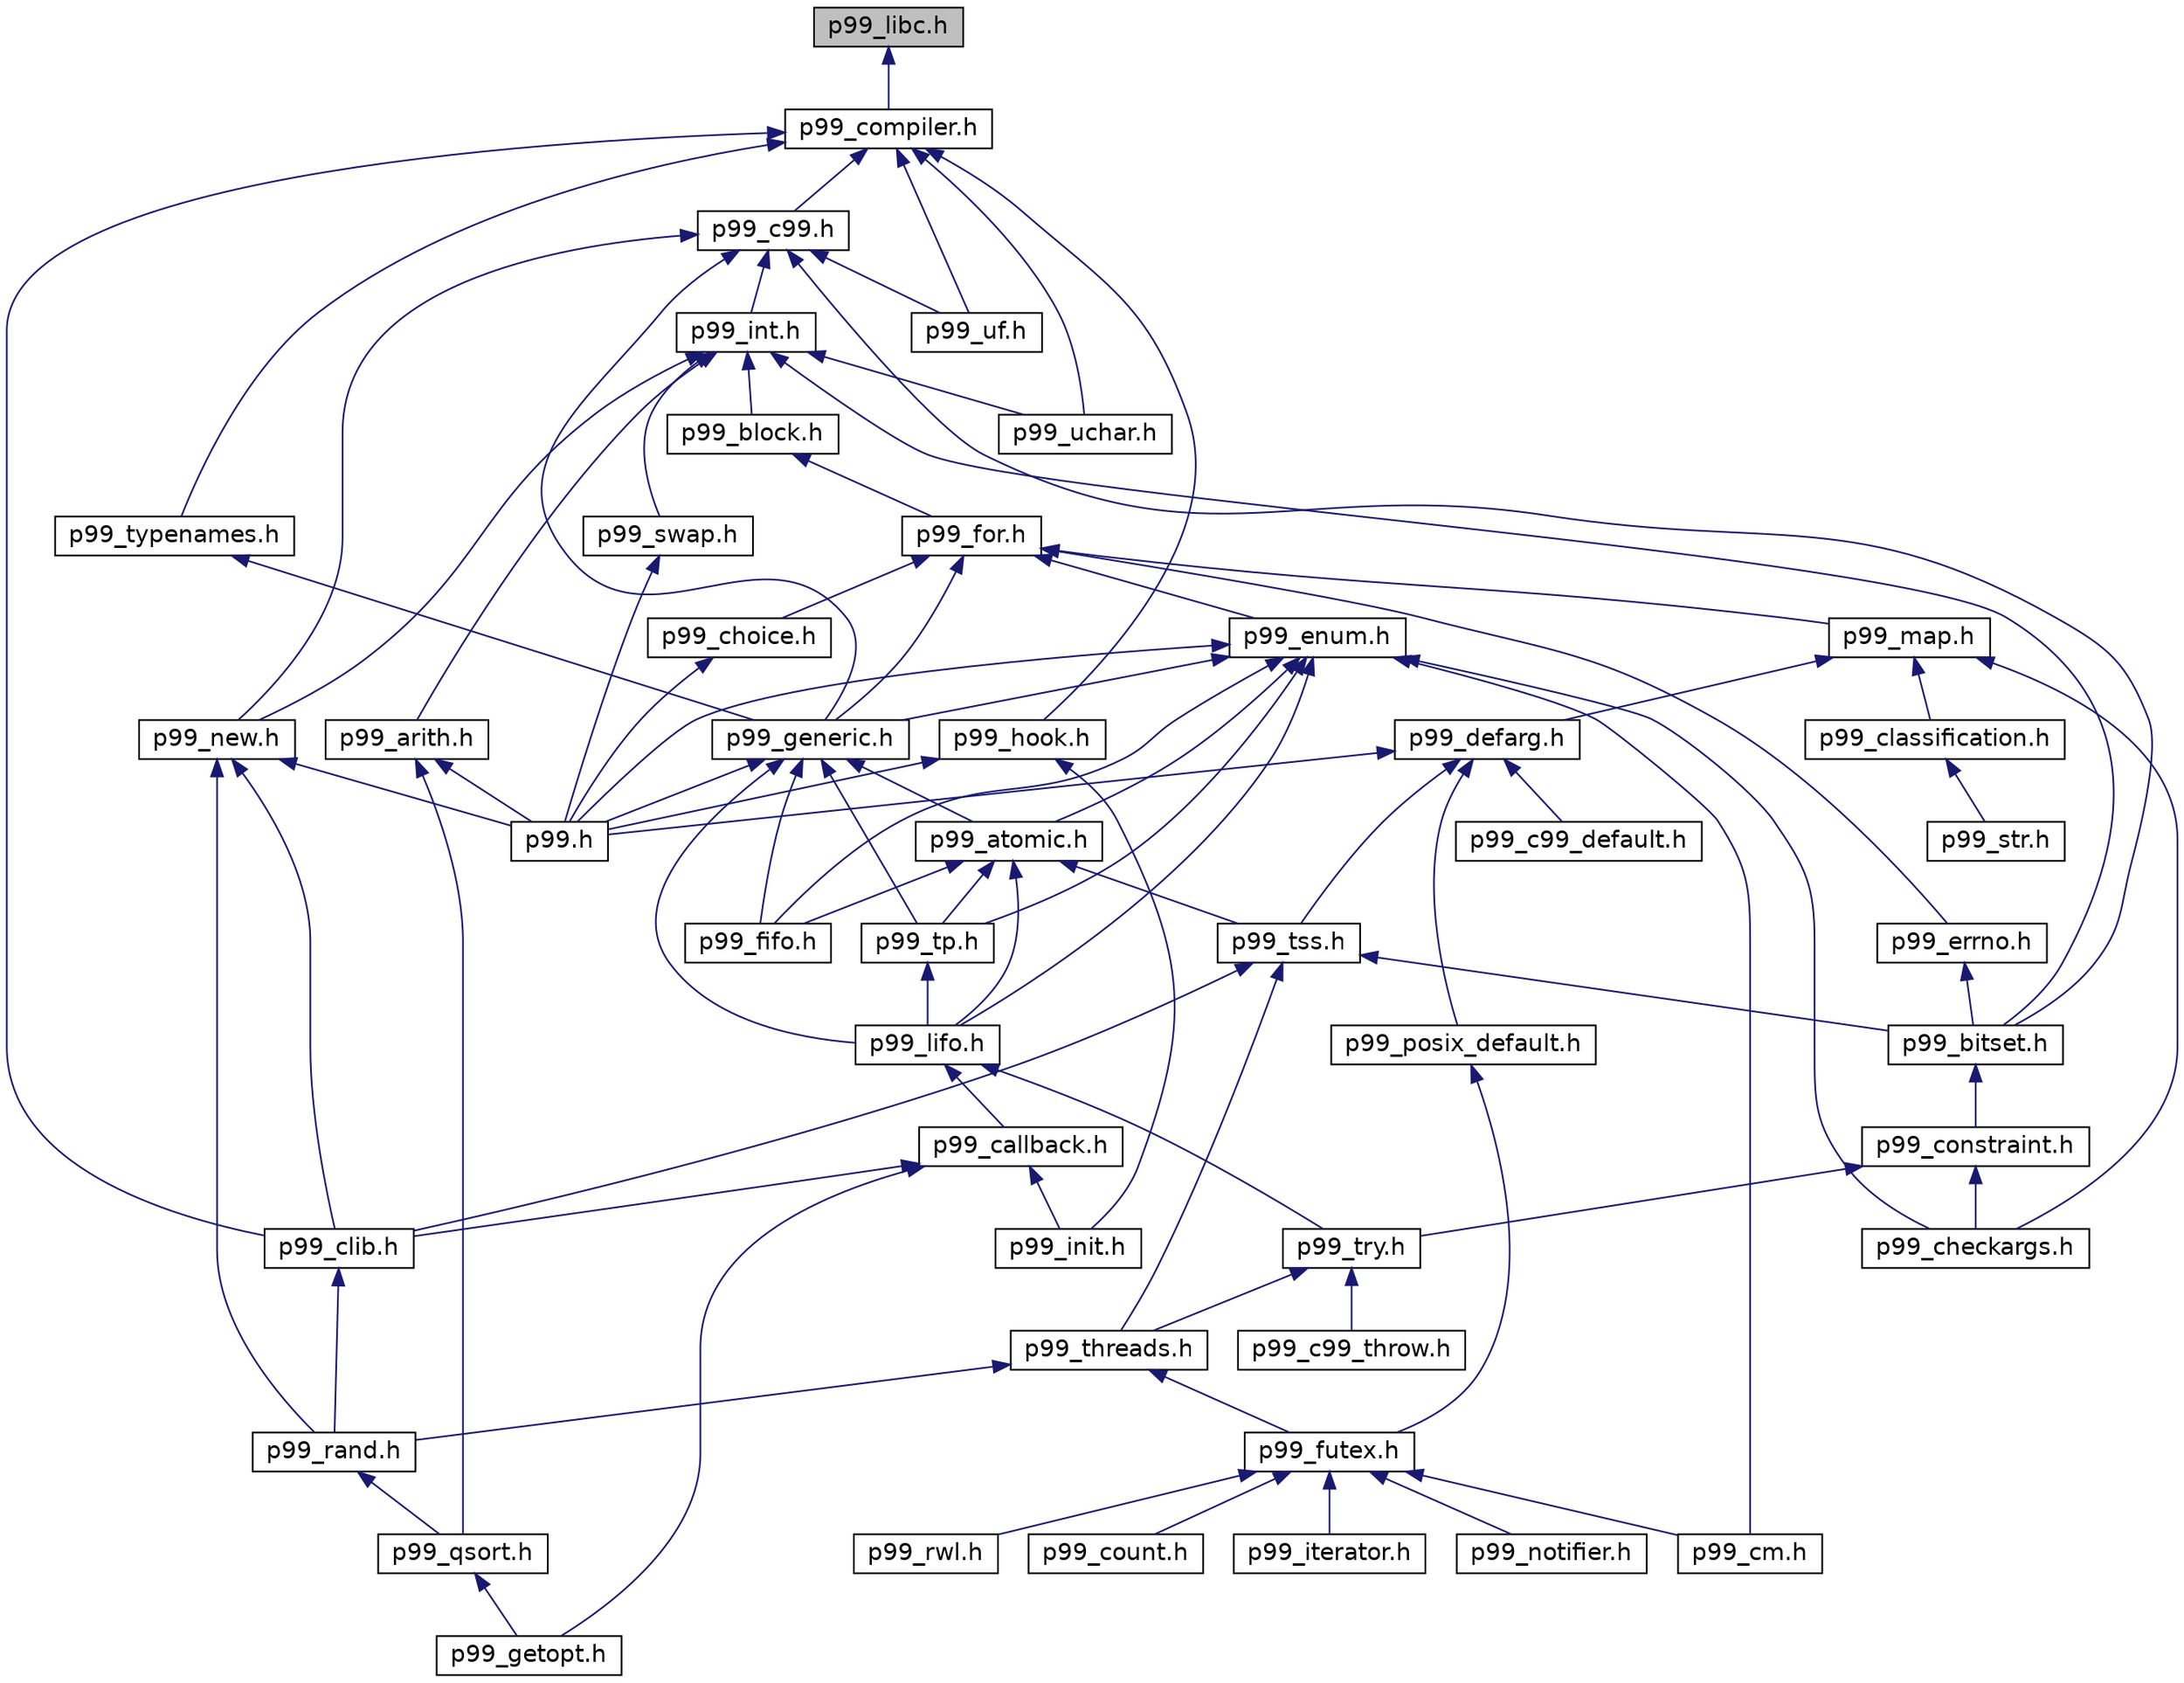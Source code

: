 digraph "p99_libc.h"
{
 // LATEX_PDF_SIZE
  edge [fontname="Helvetica",fontsize="14",labelfontname="Helvetica",labelfontsize="14"];
  node [fontname="Helvetica",fontsize="14",shape=record];
  Node1 [label="p99_libc.h",height=0.2,width=0.4,color="black", fillcolor="grey75", style="filled", fontcolor="black",tooltip="Group C library dependencies together in one file."];
  Node1 -> Node2 [dir="back",color="midnightblue",fontsize="14",style="solid",fontname="Helvetica"];
  Node2 [label="p99_compiler.h",height=0.2,width=0.4,color="black", fillcolor="white", style="filled",URL="$p99__compiler_8h.html",tooltip="Group compiler dependencies together in one file."];
  Node2 -> Node3 [dir="back",color="midnightblue",fontsize="14",style="solid",fontname="Helvetica"];
  Node3 [label="p99_c99.h",height=0.2,width=0.4,color="black", fillcolor="white", style="filled",URL="$p99__c99_8h.html",tooltip="C99 specific include files that are required by the standard."];
  Node3 -> Node4 [dir="back",color="midnightblue",fontsize="14",style="solid",fontname="Helvetica"];
  Node4 [label="p99_int.h",height=0.2,width=0.4,color="black", fillcolor="white", style="filled",URL="$p99__int_8h.html",tooltip="Macros handling integer types and initialization."];
  Node4 -> Node5 [dir="back",color="midnightblue",fontsize="14",style="solid",fontname="Helvetica"];
  Node5 [label="p99_block.h",height=0.2,width=0.4,color="black", fillcolor="white", style="filled",URL="$p99__block_8h.html",tooltip="Macros that implement controlling blocks."];
  Node5 -> Node6 [dir="back",color="midnightblue",fontsize="14",style="solid",fontname="Helvetica"];
  Node6 [label="p99_for.h",height=0.2,width=0.4,color="black", fillcolor="white", style="filled",URL="$p99__for_8h.html",tooltip="A preprocessor for loop implementation and some derived list handling macros."];
  Node6 -> Node7 [dir="back",color="midnightblue",fontsize="14",style="solid",fontname="Helvetica"];
  Node7 [label="p99_choice.h",height=0.2,width=0.4,color="black", fillcolor="white", style="filled",URL="$p99__choice_8h.html",tooltip="Choice macros that implement ‘static inline’ table lookup."];
  Node7 -> Node8 [dir="back",color="midnightblue",fontsize="14",style="solid",fontname="Helvetica"];
  Node8 [label="p99.h",height=0.2,width=0.4,color="black", fillcolor="white", style="filled",URL="$p99_8h.html",tooltip="Use this to include all of P99."];
  Node6 -> Node9 [dir="back",color="midnightblue",fontsize="14",style="solid",fontname="Helvetica"];
  Node9 [label="p99_map.h",height=0.2,width=0.4,color="black", fillcolor="white", style="filled",URL="$p99__map_8h.html",tooltip="macros to produce lists of statements or declarations."];
  Node9 -> Node10 [dir="back",color="midnightblue",fontsize="14",style="solid",fontname="Helvetica"];
  Node10 [label="p99_defarg.h",height=0.2,width=0.4,color="black", fillcolor="white", style="filled",URL="$p99__defarg_8h.html",tooltip="Macros for default arguments to functions."];
  Node10 -> Node8 [dir="back",color="midnightblue",fontsize="14",style="solid",fontname="Helvetica"];
  Node10 -> Node11 [dir="back",color="midnightblue",fontsize="14",style="solid",fontname="Helvetica"];
  Node11 [label="p99_tss.h",height=0.2,width=0.4,color="black", fillcolor="white", style="filled",URL="$p99__tss_8h.html",tooltip=" "];
  Node11 -> Node12 [dir="back",color="midnightblue",fontsize="14",style="solid",fontname="Helvetica"];
  Node12 [label="p99_bitset.h",height=0.2,width=0.4,color="black", fillcolor="white", style="filled",URL="$p99__bitset_8h.html",tooltip=" "];
  Node12 -> Node13 [dir="back",color="midnightblue",fontsize="14",style="solid",fontname="Helvetica"];
  Node13 [label="p99_constraint.h",height=0.2,width=0.4,color="black", fillcolor="white", style="filled",URL="$p99__constraint_8h.html",tooltip=" "];
  Node13 -> Node14 [dir="back",color="midnightblue",fontsize="14",style="solid",fontname="Helvetica"];
  Node14 [label="p99_try.h",height=0.2,width=0.4,color="black", fillcolor="white", style="filled",URL="$p99__try_8h.html",tooltip=" "];
  Node14 -> Node15 [dir="back",color="midnightblue",fontsize="14",style="solid",fontname="Helvetica"];
  Node15 [label="p99_c99_throw.h",height=0.2,width=0.4,color="black", fillcolor="white", style="filled",URL="$p99__c99__throw_8h.html",tooltip=" "];
  Node14 -> Node16 [dir="back",color="midnightblue",fontsize="14",style="solid",fontname="Helvetica"];
  Node16 [label="p99_threads.h",height=0.2,width=0.4,color="black", fillcolor="white", style="filled",URL="$p99__threads_8h.html",tooltip=" "];
  Node16 -> Node17 [dir="back",color="midnightblue",fontsize="14",style="solid",fontname="Helvetica"];
  Node17 [label="p99_futex.h",height=0.2,width=0.4,color="black", fillcolor="white", style="filled",URL="$p99__futex_8h.html",tooltip=" "];
  Node17 -> Node18 [dir="back",color="midnightblue",fontsize="14",style="solid",fontname="Helvetica"];
  Node18 [label="p99_cm.h",height=0.2,width=0.4,color="black", fillcolor="white", style="filled",URL="$p99__cm_8h.html",tooltip=" "];
  Node17 -> Node19 [dir="back",color="midnightblue",fontsize="14",style="solid",fontname="Helvetica"];
  Node19 [label="p99_count.h",height=0.2,width=0.4,color="black", fillcolor="white", style="filled",URL="$p99__count_8h.html",tooltip=" "];
  Node17 -> Node20 [dir="back",color="midnightblue",fontsize="14",style="solid",fontname="Helvetica"];
  Node20 [label="p99_iterator.h",height=0.2,width=0.4,color="black", fillcolor="white", style="filled",URL="$p99__iterator_8h.html",tooltip=" "];
  Node17 -> Node21 [dir="back",color="midnightblue",fontsize="14",style="solid",fontname="Helvetica"];
  Node21 [label="p99_notifier.h",height=0.2,width=0.4,color="black", fillcolor="white", style="filled",URL="$p99__notifier_8h.html",tooltip=" "];
  Node17 -> Node22 [dir="back",color="midnightblue",fontsize="14",style="solid",fontname="Helvetica"];
  Node22 [label="p99_rwl.h",height=0.2,width=0.4,color="black", fillcolor="white", style="filled",URL="$p99__rwl_8h.html",tooltip=" "];
  Node16 -> Node23 [dir="back",color="midnightblue",fontsize="14",style="solid",fontname="Helvetica"];
  Node23 [label="p99_rand.h",height=0.2,width=0.4,color="black", fillcolor="white", style="filled",URL="$p99__rand_8h.html",tooltip="An implementation of George Marsaglia's xorshift PRG with a period of about 2^160."];
  Node23 -> Node24 [dir="back",color="midnightblue",fontsize="14",style="solid",fontname="Helvetica"];
  Node24 [label="p99_qsort.h",height=0.2,width=0.4,color="black", fillcolor="white", style="filled",URL="$p99__qsort_8h.html",tooltip="An implementation of a sorting routine."];
  Node24 -> Node25 [dir="back",color="midnightblue",fontsize="14",style="solid",fontname="Helvetica"];
  Node25 [label="p99_getopt.h",height=0.2,width=0.4,color="black", fillcolor="white", style="filled",URL="$p99__getopt_8h.html",tooltip="Providing macros that handle variadic macro argument lists."];
  Node13 -> Node26 [dir="back",color="midnightblue",fontsize="14",style="solid",fontname="Helvetica"];
  Node26 [label="p99_checkargs.h",height=0.2,width=0.4,color="black", fillcolor="white", style="filled",URL="$p99__checkargs_8h.html",tooltip="Macros to check arguments to functions, in particular of variably modified types."];
  Node11 -> Node27 [dir="back",color="midnightblue",fontsize="14",style="solid",fontname="Helvetica"];
  Node27 [label="p99_clib.h",height=0.2,width=0.4,color="black", fillcolor="white", style="filled",URL="$p99__clib_8h.html",tooltip=" "];
  Node27 -> Node23 [dir="back",color="midnightblue",fontsize="14",style="solid",fontname="Helvetica"];
  Node11 -> Node16 [dir="back",color="midnightblue",fontsize="14",style="solid",fontname="Helvetica"];
  Node10 -> Node28 [dir="back",color="midnightblue",fontsize="14",style="solid",fontname="Helvetica"];
  Node28 [label="p99_c99_default.h",height=0.2,width=0.4,color="black", fillcolor="white", style="filled",URL="$p99__c99__default_8h.html",tooltip=" "];
  Node10 -> Node29 [dir="back",color="midnightblue",fontsize="14",style="solid",fontname="Helvetica"];
  Node29 [label="p99_posix_default.h",height=0.2,width=0.4,color="black", fillcolor="white", style="filled",URL="$p99__posix__default_8h.html",tooltip=" "];
  Node29 -> Node17 [dir="back",color="midnightblue",fontsize="14",style="solid",fontname="Helvetica"];
  Node9 -> Node26 [dir="back",color="midnightblue",fontsize="14",style="solid",fontname="Helvetica"];
  Node9 -> Node30 [dir="back",color="midnightblue",fontsize="14",style="solid",fontname="Helvetica"];
  Node30 [label="p99_classification.h",height=0.2,width=0.4,color="black", fillcolor="white", style="filled",URL="$p99__classification_8h.html",tooltip="classification of different types of token sequences"];
  Node30 -> Node31 [dir="back",color="midnightblue",fontsize="14",style="solid",fontname="Helvetica"];
  Node31 [label="p99_str.h",height=0.2,width=0.4,color="black", fillcolor="white", style="filled",URL="$p99__str_8h.html",tooltip="Provide a family of functions str2XX that provide a safer end-check with a position in the string ins..."];
  Node6 -> Node32 [dir="back",color="midnightblue",fontsize="14",style="solid",fontname="Helvetica"];
  Node32 [label="p99_enum.h",height=0.2,width=0.4,color="black", fillcolor="white", style="filled",URL="$p99__enum_8h.html",tooltip=" "];
  Node32 -> Node8 [dir="back",color="midnightblue",fontsize="14",style="solid",fontname="Helvetica"];
  Node32 -> Node33 [dir="back",color="midnightblue",fontsize="14",style="solid",fontname="Helvetica"];
  Node33 [label="p99_generic.h",height=0.2,width=0.4,color="black", fillcolor="white", style="filled",URL="$p99__generic_8h.html",tooltip=" "];
  Node33 -> Node8 [dir="back",color="midnightblue",fontsize="14",style="solid",fontname="Helvetica"];
  Node33 -> Node34 [dir="back",color="midnightblue",fontsize="14",style="solid",fontname="Helvetica"];
  Node34 [label="p99_atomic.h",height=0.2,width=0.4,color="black", fillcolor="white", style="filled",URL="$p99__atomic_8h.html",tooltip=" "];
  Node34 -> Node11 [dir="back",color="midnightblue",fontsize="14",style="solid",fontname="Helvetica"];
  Node34 -> Node35 [dir="back",color="midnightblue",fontsize="14",style="solid",fontname="Helvetica"];
  Node35 [label="p99_lifo.h",height=0.2,width=0.4,color="black", fillcolor="white", style="filled",URL="$p99__lifo_8h.html",tooltip=" "];
  Node35 -> Node14 [dir="back",color="midnightblue",fontsize="14",style="solid",fontname="Helvetica"];
  Node35 -> Node36 [dir="back",color="midnightblue",fontsize="14",style="solid",fontname="Helvetica"];
  Node36 [label="p99_callback.h",height=0.2,width=0.4,color="black", fillcolor="white", style="filled",URL="$p99__callback_8h.html",tooltip=" "];
  Node36 -> Node27 [dir="back",color="midnightblue",fontsize="14",style="solid",fontname="Helvetica"];
  Node36 -> Node25 [dir="back",color="midnightblue",fontsize="14",style="solid",fontname="Helvetica"];
  Node36 -> Node37 [dir="back",color="midnightblue",fontsize="14",style="solid",fontname="Helvetica"];
  Node37 [label="p99_init.h",height=0.2,width=0.4,color="black", fillcolor="white", style="filled",URL="$p99__init_8h.html",tooltip="Implement initialization functions that are executed early."];
  Node34 -> Node38 [dir="back",color="midnightblue",fontsize="14",style="solid",fontname="Helvetica"];
  Node38 [label="p99_tp.h",height=0.2,width=0.4,color="black", fillcolor="white", style="filled",URL="$p99__tp_8h.html",tooltip=" "];
  Node38 -> Node35 [dir="back",color="midnightblue",fontsize="14",style="solid",fontname="Helvetica"];
  Node34 -> Node39 [dir="back",color="midnightblue",fontsize="14",style="solid",fontname="Helvetica"];
  Node39 [label="p99_fifo.h",height=0.2,width=0.4,color="black", fillcolor="white", style="filled",URL="$p99__fifo_8h.html",tooltip=" "];
  Node33 -> Node35 [dir="back",color="midnightblue",fontsize="14",style="solid",fontname="Helvetica"];
  Node33 -> Node38 [dir="back",color="midnightblue",fontsize="14",style="solid",fontname="Helvetica"];
  Node33 -> Node39 [dir="back",color="midnightblue",fontsize="14",style="solid",fontname="Helvetica"];
  Node32 -> Node34 [dir="back",color="midnightblue",fontsize="14",style="solid",fontname="Helvetica"];
  Node32 -> Node35 [dir="back",color="midnightblue",fontsize="14",style="solid",fontname="Helvetica"];
  Node32 -> Node38 [dir="back",color="midnightblue",fontsize="14",style="solid",fontname="Helvetica"];
  Node32 -> Node26 [dir="back",color="midnightblue",fontsize="14",style="solid",fontname="Helvetica"];
  Node32 -> Node18 [dir="back",color="midnightblue",fontsize="14",style="solid",fontname="Helvetica"];
  Node32 -> Node39 [dir="back",color="midnightblue",fontsize="14",style="solid",fontname="Helvetica"];
  Node6 -> Node33 [dir="back",color="midnightblue",fontsize="14",style="solid",fontname="Helvetica"];
  Node6 -> Node40 [dir="back",color="midnightblue",fontsize="14",style="solid",fontname="Helvetica"];
  Node40 [label="p99_errno.h",height=0.2,width=0.4,color="black", fillcolor="white", style="filled",URL="$p99__errno_8h.html",tooltip=" "];
  Node40 -> Node12 [dir="back",color="midnightblue",fontsize="14",style="solid",fontname="Helvetica"];
  Node4 -> Node41 [dir="back",color="midnightblue",fontsize="14",style="solid",fontname="Helvetica"];
  Node41 [label="p99_new.h",height=0.2,width=0.4,color="black", fillcolor="white", style="filled",URL="$p99__new_8h.html",tooltip="Macros for initialization and allocation."];
  Node41 -> Node8 [dir="back",color="midnightblue",fontsize="14",style="solid",fontname="Helvetica"];
  Node41 -> Node27 [dir="back",color="midnightblue",fontsize="14",style="solid",fontname="Helvetica"];
  Node41 -> Node23 [dir="back",color="midnightblue",fontsize="14",style="solid",fontname="Helvetica"];
  Node4 -> Node42 [dir="back",color="midnightblue",fontsize="14",style="solid",fontname="Helvetica"];
  Node42 [label="p99_swap.h",height=0.2,width=0.4,color="black", fillcolor="white", style="filled",URL="$p99__swap_8h.html",tooltip=" "];
  Node42 -> Node8 [dir="back",color="midnightblue",fontsize="14",style="solid",fontname="Helvetica"];
  Node4 -> Node43 [dir="back",color="midnightblue",fontsize="14",style="solid",fontname="Helvetica"];
  Node43 [label="p99_arith.h",height=0.2,width=0.4,color="black", fillcolor="white", style="filled",URL="$p99__arith_8h.html",tooltip="Branchless arithmetic and bit twiddling snippets."];
  Node43 -> Node8 [dir="back",color="midnightblue",fontsize="14",style="solid",fontname="Helvetica"];
  Node43 -> Node24 [dir="back",color="midnightblue",fontsize="14",style="solid",fontname="Helvetica"];
  Node4 -> Node12 [dir="back",color="midnightblue",fontsize="14",style="solid",fontname="Helvetica"];
  Node4 -> Node44 [dir="back",color="midnightblue",fontsize="14",style="solid",fontname="Helvetica"];
  Node44 [label="p99_uchar.h",height=0.2,width=0.4,color="black", fillcolor="white", style="filled",URL="$p99__uchar_8h.html",tooltip="Emulate the unicode support of uchar.h if that is not provided."];
  Node3 -> Node41 [dir="back",color="midnightblue",fontsize="14",style="solid",fontname="Helvetica"];
  Node3 -> Node33 [dir="back",color="midnightblue",fontsize="14",style="solid",fontname="Helvetica"];
  Node3 -> Node12 [dir="back",color="midnightblue",fontsize="14",style="solid",fontname="Helvetica"];
  Node3 -> Node45 [dir="back",color="midnightblue",fontsize="14",style="solid",fontname="Helvetica"];
  Node45 [label="p99_uf.h",height=0.2,width=0.4,color="black", fillcolor="white", style="filled",URL="$p99__uf_8h.html",tooltip=" "];
  Node2 -> Node46 [dir="back",color="midnightblue",fontsize="14",style="solid",fontname="Helvetica"];
  Node46 [label="p99_typenames.h",height=0.2,width=0.4,color="black", fillcolor="white", style="filled",URL="$p99__typenames_8h.html",tooltip="Declare types derived from the standard types."];
  Node46 -> Node33 [dir="back",color="midnightblue",fontsize="14",style="solid",fontname="Helvetica"];
  Node2 -> Node47 [dir="back",color="midnightblue",fontsize="14",style="solid",fontname="Helvetica"];
  Node47 [label="p99_hook.h",height=0.2,width=0.4,color="black", fillcolor="white", style="filled",URL="$p99__hook_8h.html",tooltip="Compiler specific hook functions to execute at load/unload time."];
  Node47 -> Node8 [dir="back",color="midnightblue",fontsize="14",style="solid",fontname="Helvetica"];
  Node47 -> Node37 [dir="back",color="midnightblue",fontsize="14",style="solid",fontname="Helvetica"];
  Node2 -> Node27 [dir="back",color="midnightblue",fontsize="14",style="solid",fontname="Helvetica"];
  Node2 -> Node44 [dir="back",color="midnightblue",fontsize="14",style="solid",fontname="Helvetica"];
  Node2 -> Node45 [dir="back",color="midnightblue",fontsize="14",style="solid",fontname="Helvetica"];
}
